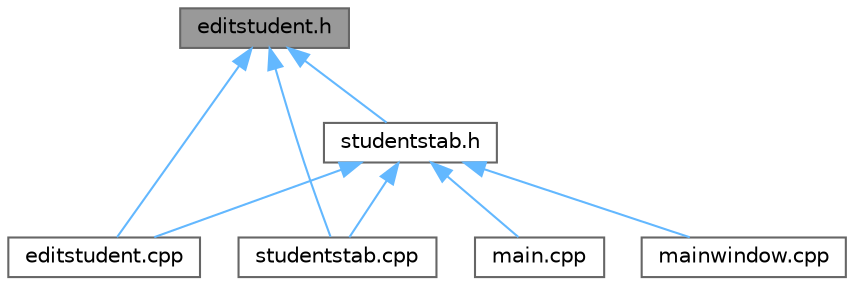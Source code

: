 digraph "editstudent.h"
{
 // LATEX_PDF_SIZE
  bgcolor="transparent";
  edge [fontname=Helvetica,fontsize=10,labelfontname=Helvetica,labelfontsize=10];
  node [fontname=Helvetica,fontsize=10,shape=box,height=0.2,width=0.4];
  Node1 [label="editstudent.h",height=0.2,width=0.4,color="gray40", fillcolor="grey60", style="filled", fontcolor="black",tooltip=" "];
  Node1 -> Node2 [dir="back",color="steelblue1",style="solid"];
  Node2 [label="editstudent.cpp",height=0.2,width=0.4,color="grey40", fillcolor="white", style="filled",URL="$editstudent_8cpp.html",tooltip=" "];
  Node1 -> Node3 [dir="back",color="steelblue1",style="solid"];
  Node3 [label="studentstab.cpp",height=0.2,width=0.4,color="grey40", fillcolor="white", style="filled",URL="$studentstab_8cpp.html",tooltip=" "];
  Node1 -> Node4 [dir="back",color="steelblue1",style="solid"];
  Node4 [label="studentstab.h",height=0.2,width=0.4,color="grey40", fillcolor="white", style="filled",URL="$studentstab_8h.html",tooltip=" "];
  Node4 -> Node2 [dir="back",color="steelblue1",style="solid"];
  Node4 -> Node5 [dir="back",color="steelblue1",style="solid"];
  Node5 [label="main.cpp",height=0.2,width=0.4,color="grey40", fillcolor="white", style="filled",URL="$main_8cpp.html",tooltip=" "];
  Node4 -> Node6 [dir="back",color="steelblue1",style="solid"];
  Node6 [label="mainwindow.cpp",height=0.2,width=0.4,color="grey40", fillcolor="white", style="filled",URL="$mainwindow_8cpp.html",tooltip=" "];
  Node4 -> Node3 [dir="back",color="steelblue1",style="solid"];
}
